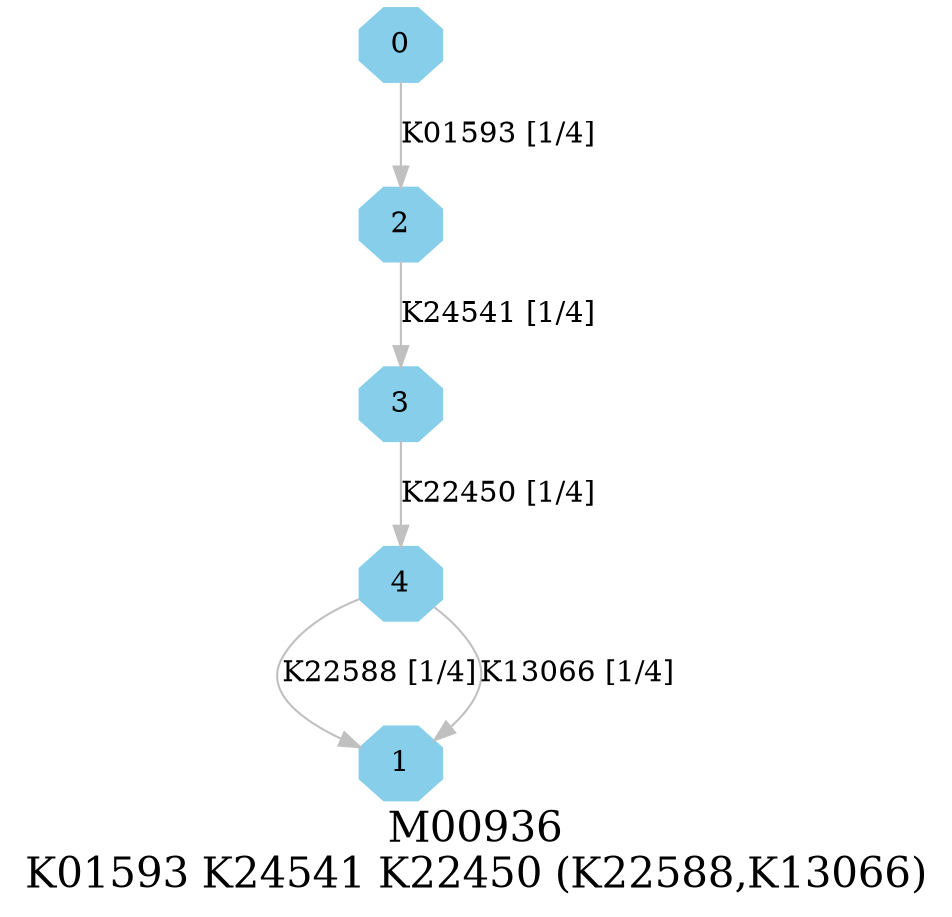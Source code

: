 digraph G {
graph [label="M00936
K01593 K24541 K22450 (K22588,K13066)",fontsize=20];
node [shape=box,style=filled];
edge [len=3,color=grey];
{node [width=.3,height=.3,shape=octagon,style=filled,color=skyblue] 0 1 2 3 4 }
0 -> 2 [label="K01593 [1/4]"];
2 -> 3 [label="K24541 [1/4]"];
3 -> 4 [label="K22450 [1/4]"];
4 -> 1 [label="K22588 [1/4]"];
4 -> 1 [label="K13066 [1/4]"];
}